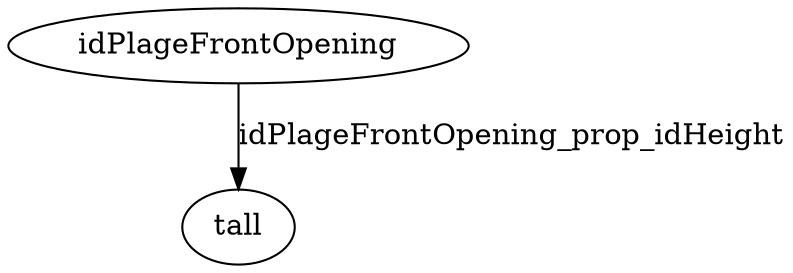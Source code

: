 strict digraph  {
idPlageFrontOpening [node_type=entity_node, root=root];
tall;
idPlageFrontOpening -> tall  [edge_type=property, label=idPlageFrontOpening_prop_idHeight];
}
